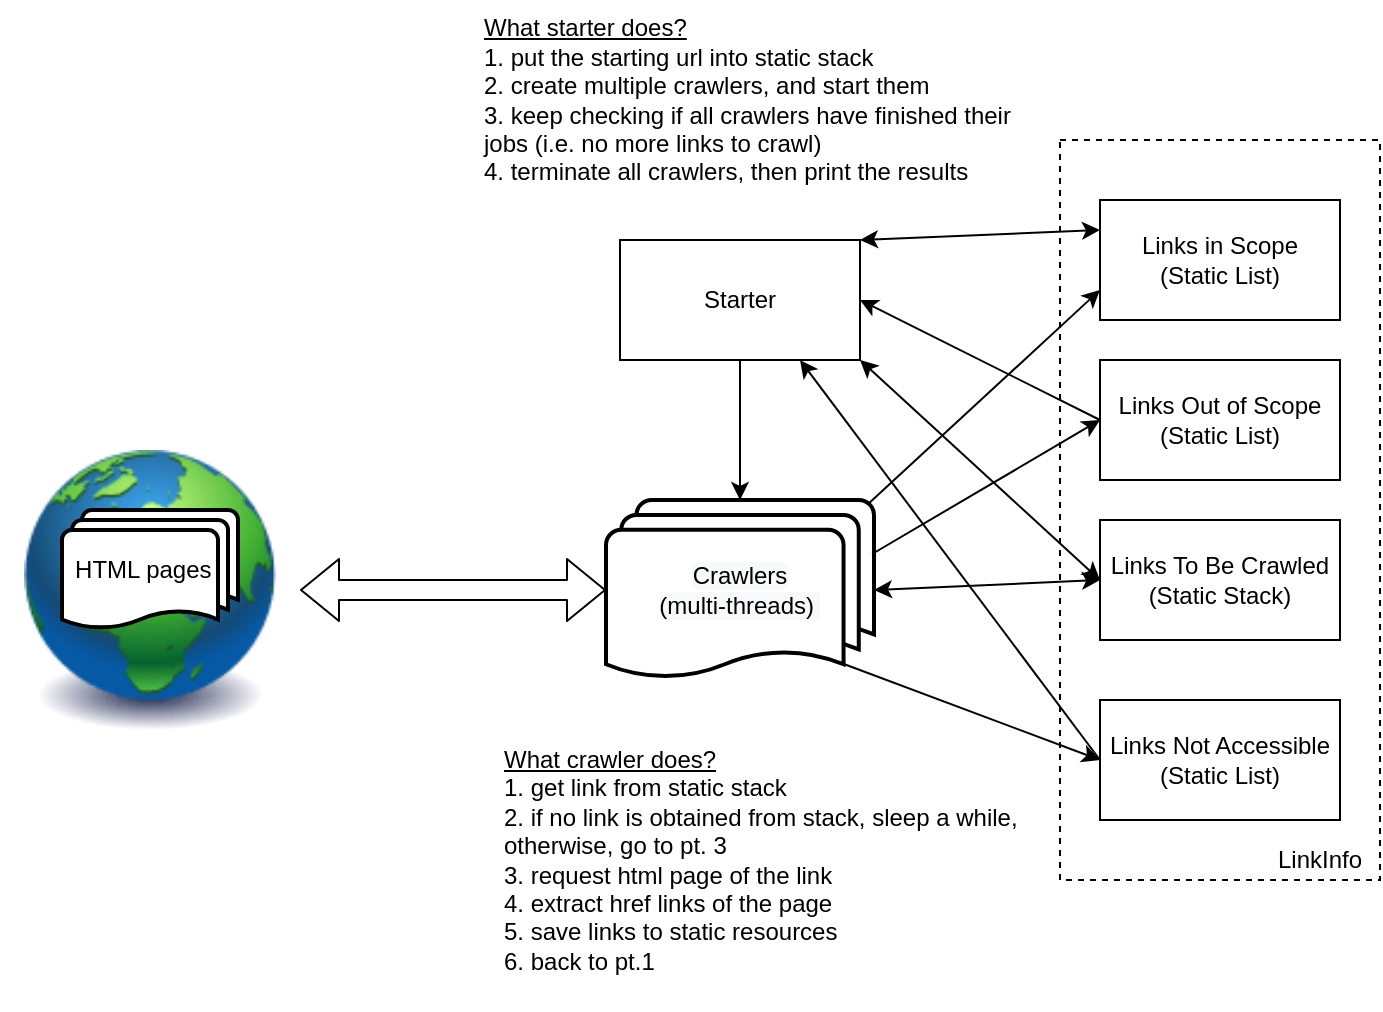 <mxfile version="14.6.0" type="device"><diagram id="kYLfI8ATFw1SsBnkkbUm" name="Page-1"><mxGraphModel dx="1588" dy="482" grid="1" gridSize="10" guides="1" tooltips="1" connect="1" arrows="1" fold="1" page="1" pageScale="1" pageWidth="827" pageHeight="1169" math="0" shadow="0"><root><mxCell id="0"/><mxCell id="1" parent="0"/><mxCell id="ISr1ZKRpp7jbaaH1CpBG-14" value="&lt;br&gt;&lt;br&gt;&lt;br&gt;" style="rounded=0;whiteSpace=wrap;html=1;dashed=1;" vertex="1" parent="1"><mxGeometry x="520" y="260" width="160" height="370" as="geometry"/></mxCell><mxCell id="ISr1ZKRpp7jbaaH1CpBG-1" value="Starter" style="rounded=0;whiteSpace=wrap;html=1;" vertex="1" parent="1"><mxGeometry x="300" y="310" width="120" height="60" as="geometry"/></mxCell><mxCell id="ISr1ZKRpp7jbaaH1CpBG-3" value="Links in Scope&lt;br&gt;(Static List)" style="rounded=0;whiteSpace=wrap;html=1;" vertex="1" parent="1"><mxGeometry x="540" y="290" width="120" height="60" as="geometry"/></mxCell><mxCell id="ISr1ZKRpp7jbaaH1CpBG-4" value="Links Out of Scope&lt;br&gt;(Static List)" style="rounded=0;whiteSpace=wrap;html=1;" vertex="1" parent="1"><mxGeometry x="540" y="370" width="120" height="60" as="geometry"/></mxCell><mxCell id="ISr1ZKRpp7jbaaH1CpBG-5" value="Links To Be Crawled&lt;br&gt;(Static Stack)" style="rounded=0;whiteSpace=wrap;html=1;" vertex="1" parent="1"><mxGeometry x="540" y="450" width="120" height="60" as="geometry"/></mxCell><mxCell id="ISr1ZKRpp7jbaaH1CpBG-6" value="Links Not Accessible&lt;br&gt;(Static List)" style="rounded=0;whiteSpace=wrap;html=1;" vertex="1" parent="1"><mxGeometry x="540" y="540" width="120" height="60" as="geometry"/></mxCell><mxCell id="ISr1ZKRpp7jbaaH1CpBG-8" value="&lt;span style=&quot;color: rgb(0 , 0 , 0) ; font-family: &amp;#34;helvetica&amp;#34; ; font-size: 12px ; font-style: normal ; font-weight: 400 ; letter-spacing: normal ; text-align: center ; text-indent: 0px ; text-transform: none ; word-spacing: 0px ; background-color: rgb(248 , 249 , 250) ; display: inline ; float: none&quot;&gt;Crawlers&lt;br&gt;(multi-threads)&amp;nbsp;&lt;/span&gt;" style="strokeWidth=2;html=1;shape=mxgraph.flowchart.multi-document;whiteSpace=wrap;" vertex="1" parent="1"><mxGeometry x="293" y="440" width="134" height="90" as="geometry"/></mxCell><mxCell id="ISr1ZKRpp7jbaaH1CpBG-9" value="" style="endArrow=classic;html=1;exitX=0.5;exitY=1;exitDx=0;exitDy=0;entryX=0.5;entryY=0;entryDx=0;entryDy=0;entryPerimeter=0;" edge="1" parent="1" source="ISr1ZKRpp7jbaaH1CpBG-1" target="ISr1ZKRpp7jbaaH1CpBG-8"><mxGeometry width="50" height="50" relative="1" as="geometry"><mxPoint x="350" y="520" as="sourcePoint"/><mxPoint x="400" y="470" as="targetPoint"/></mxGeometry></mxCell><mxCell id="ISr1ZKRpp7jbaaH1CpBG-10" value="" style="endArrow=classic;html=1;entryX=0;entryY=0.75;entryDx=0;entryDy=0;exitX=0.98;exitY=0.02;exitDx=0;exitDy=0;exitPerimeter=0;" edge="1" parent="1" source="ISr1ZKRpp7jbaaH1CpBG-8" target="ISr1ZKRpp7jbaaH1CpBG-3"><mxGeometry width="50" height="50" relative="1" as="geometry"><mxPoint x="350" y="520" as="sourcePoint"/><mxPoint x="400" y="470" as="targetPoint"/></mxGeometry></mxCell><mxCell id="ISr1ZKRpp7jbaaH1CpBG-11" value="" style="endArrow=classic;html=1;entryX=0;entryY=0.5;entryDx=0;entryDy=0;exitX=0.993;exitY=0.3;exitDx=0;exitDy=0;exitPerimeter=0;" edge="1" parent="1" source="ISr1ZKRpp7jbaaH1CpBG-8" target="ISr1ZKRpp7jbaaH1CpBG-4"><mxGeometry width="50" height="50" relative="1" as="geometry"><mxPoint x="350" y="520" as="sourcePoint"/><mxPoint x="400" y="470" as="targetPoint"/></mxGeometry></mxCell><mxCell id="ISr1ZKRpp7jbaaH1CpBG-12" value="" style="endArrow=classic;startArrow=classic;html=1;entryX=0;entryY=0.5;entryDx=0;entryDy=0;exitX=1;exitY=0.5;exitDx=0;exitDy=0;exitPerimeter=0;" edge="1" parent="1" source="ISr1ZKRpp7jbaaH1CpBG-8" target="ISr1ZKRpp7jbaaH1CpBG-5"><mxGeometry width="50" height="50" relative="1" as="geometry"><mxPoint x="350" y="520" as="sourcePoint"/><mxPoint x="400" y="470" as="targetPoint"/></mxGeometry></mxCell><mxCell id="ISr1ZKRpp7jbaaH1CpBG-13" value="" style="endArrow=classic;html=1;exitX=0.885;exitY=0.91;exitDx=0;exitDy=0;exitPerimeter=0;" edge="1" parent="1" source="ISr1ZKRpp7jbaaH1CpBG-8"><mxGeometry width="50" height="50" relative="1" as="geometry"><mxPoint x="440" y="490" as="sourcePoint"/><mxPoint x="540" y="570" as="targetPoint"/></mxGeometry></mxCell><mxCell id="ISr1ZKRpp7jbaaH1CpBG-15" value="LinkInfo" style="text;html=1;strokeColor=none;fillColor=none;align=center;verticalAlign=middle;whiteSpace=wrap;rounded=0;dashed=1;" vertex="1" parent="1"><mxGeometry x="620" y="610" width="60" height="20" as="geometry"/></mxCell><mxCell id="ISr1ZKRpp7jbaaH1CpBG-20" value="" style="shape=flexArrow;endArrow=classic;startArrow=classic;html=1;entryX=0;entryY=0.5;entryDx=0;entryDy=0;entryPerimeter=0;" edge="1" parent="1" source="ISr1ZKRpp7jbaaH1CpBG-18" target="ISr1ZKRpp7jbaaH1CpBG-8"><mxGeometry width="50" height="50" relative="1" as="geometry"><mxPoint x="340" y="590" as="sourcePoint"/><mxPoint x="390" y="540" as="targetPoint"/></mxGeometry></mxCell><mxCell id="ISr1ZKRpp7jbaaH1CpBG-21" value="" style="group" vertex="1" connectable="0" parent="1"><mxGeometry x="-10" y="415" width="150" height="140" as="geometry"/></mxCell><mxCell id="ISr1ZKRpp7jbaaH1CpBG-18" value="" style="image;html=1;image=img/lib/clip_art/general/Earth_globe_128x128.png;dashed=1;" vertex="1" parent="ISr1ZKRpp7jbaaH1CpBG-21"><mxGeometry width="150" height="140" as="geometry"/></mxCell><mxCell id="ISr1ZKRpp7jbaaH1CpBG-19" value="HTML pages&amp;nbsp;&amp;nbsp;" style="strokeWidth=2;html=1;shape=mxgraph.flowchart.multi-document;whiteSpace=wrap;" vertex="1" parent="ISr1ZKRpp7jbaaH1CpBG-21"><mxGeometry x="31" y="30" width="88" height="60" as="geometry"/></mxCell><mxCell id="ISr1ZKRpp7jbaaH1CpBG-22" value="&lt;u&gt;What crawler does?&lt;br&gt;&lt;/u&gt;&lt;span style=&quot;font-family: &amp;#34;helvetica&amp;#34; ; text-align: center&quot;&gt;1. get link from static stack&lt;br&gt;&lt;/span&gt;2. if no link is obtained from stack, sleep a while, otherwise, go to pt. 3&lt;br style=&quot;font-family: &amp;#34;helvetica&amp;#34; ; text-align: center&quot;&gt;&lt;span style=&quot;font-family: &amp;#34;helvetica&amp;#34; ; text-align: center&quot;&gt;3. request html page of the link&amp;nbsp;&lt;/span&gt;&lt;br style=&quot;font-family: &amp;#34;helvetica&amp;#34; ; text-align: center&quot;&gt;&lt;span style=&quot;font-family: &amp;#34;helvetica&amp;#34; ; text-align: center&quot;&gt;4. extract href links of the page&lt;br&gt;&lt;/span&gt;5. save links to static resources&lt;br&gt;6. back to pt.1" style="text;html=1;strokeColor=none;fillColor=none;align=left;verticalAlign=middle;whiteSpace=wrap;rounded=0;" vertex="1" parent="1"><mxGeometry x="240" y="545" width="280" height="150" as="geometry"/></mxCell><mxCell id="ISr1ZKRpp7jbaaH1CpBG-23" value="&lt;u&gt;What starter does?&lt;br&gt;&lt;/u&gt;&lt;span style=&quot;font-family: &amp;#34;helvetica&amp;#34; ; text-align: center&quot;&gt;1. put the starting url into static stack&lt;br&gt;2.&amp;nbsp;&lt;/span&gt;&lt;span style=&quot;font-family: &amp;#34;helvetica&amp;#34; ; text-align: center&quot;&gt;create multiple crawlers, and start them&lt;br&gt;&lt;/span&gt;&lt;span style=&quot;font-family: &amp;#34;helvetica&amp;#34; ; text-align: center&quot;&gt;3. keep checking if all crawlers have finished their jobs (i.e. no more links to crawl)&lt;br&gt;4. terminate all crawlers, then print the results&lt;br&gt;&lt;/span&gt;" style="text;html=1;strokeColor=none;fillColor=none;align=left;verticalAlign=middle;whiteSpace=wrap;rounded=0;" vertex="1" parent="1"><mxGeometry x="230" y="190" width="280" height="100" as="geometry"/></mxCell><mxCell id="ISr1ZKRpp7jbaaH1CpBG-28" value="" style="endArrow=classic;startArrow=classic;html=1;entryX=0;entryY=0.25;entryDx=0;entryDy=0;exitX=1;exitY=0;exitDx=0;exitDy=0;" edge="1" parent="1" source="ISr1ZKRpp7jbaaH1CpBG-1" target="ISr1ZKRpp7jbaaH1CpBG-3"><mxGeometry width="50" height="50" relative="1" as="geometry"><mxPoint x="420" y="340" as="sourcePoint"/><mxPoint x="470" y="290" as="targetPoint"/></mxGeometry></mxCell><mxCell id="ISr1ZKRpp7jbaaH1CpBG-29" value="" style="endArrow=classic;startArrow=classic;html=1;entryX=0;entryY=0.5;entryDx=0;entryDy=0;exitX=1;exitY=1;exitDx=0;exitDy=0;" edge="1" parent="1" source="ISr1ZKRpp7jbaaH1CpBG-1" target="ISr1ZKRpp7jbaaH1CpBG-5"><mxGeometry width="50" height="50" relative="1" as="geometry"><mxPoint x="420" y="345" as="sourcePoint"/><mxPoint x="470" y="295" as="targetPoint"/></mxGeometry></mxCell><mxCell id="ISr1ZKRpp7jbaaH1CpBG-30" value="" style="endArrow=classic;html=1;entryX=1;entryY=0.5;entryDx=0;entryDy=0;exitX=0;exitY=0.5;exitDx=0;exitDy=0;" edge="1" parent="1" source="ISr1ZKRpp7jbaaH1CpBG-4" target="ISr1ZKRpp7jbaaH1CpBG-1"><mxGeometry width="50" height="50" relative="1" as="geometry"><mxPoint x="340" y="530" as="sourcePoint"/><mxPoint x="390" y="480" as="targetPoint"/></mxGeometry></mxCell><mxCell id="ISr1ZKRpp7jbaaH1CpBG-31" value="" style="endArrow=classic;html=1;exitX=0;exitY=0.5;exitDx=0;exitDy=0;entryX=0.75;entryY=1;entryDx=0;entryDy=0;" edge="1" parent="1" source="ISr1ZKRpp7jbaaH1CpBG-6" target="ISr1ZKRpp7jbaaH1CpBG-1"><mxGeometry width="50" height="50" relative="1" as="geometry"><mxPoint x="340" y="530" as="sourcePoint"/><mxPoint x="420" y="340" as="targetPoint"/></mxGeometry></mxCell></root></mxGraphModel></diagram></mxfile>